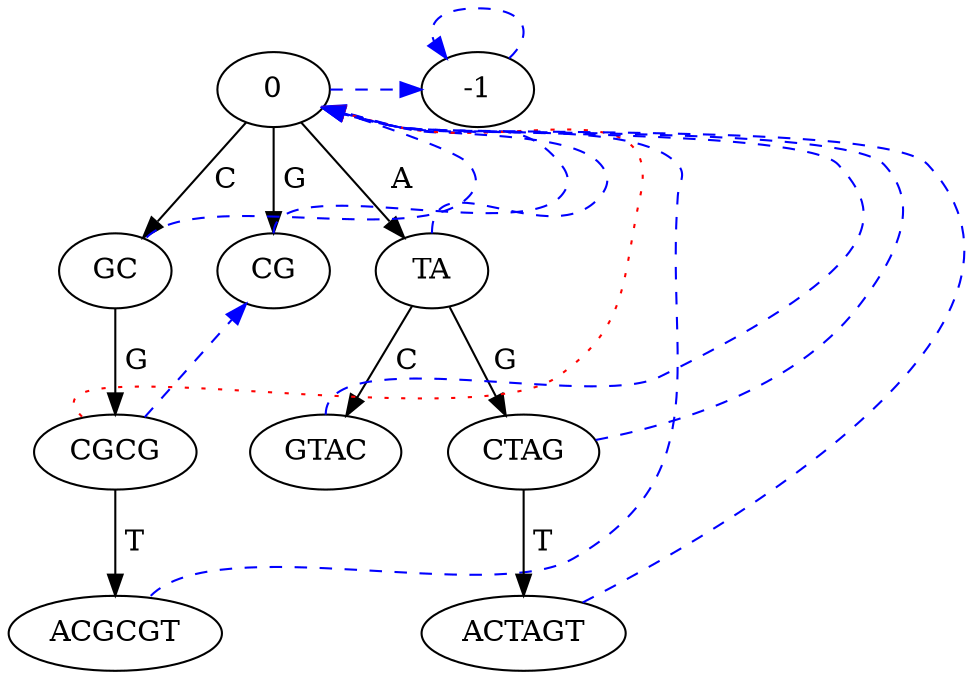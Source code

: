 digraph G {
    splines=true ; 
    
    0 -> GC [label=" C "]
    0 -> CG [label=" G "]
    0 -> TA [label="   A     "]
    GC -> CGCG [label=" G "]
    CGCG -> ACGCGT [label=" T "]
    TA -> GTAC [label=" C "]
    TA -> CTAG [label=" G   "]
    CTAG -> ACTAGT [label=" T "]
    
    
    GC:ne -> 0 [style="dashed", color="blue", constraint=false] ;
    CG:n -> 0 [style="dashed", color="blue", constraint=false] ;
    TA:n -> 0 [style="dashed", color="blue", constraint=false] ; 
    GTAC:n -> 0 [style="dashed", color="blue", constraint=false] ;
    CTAG -> 0 [style="dashed", color="blue", constraint=false] ;
    ACGCGT:ne -> 0 [style="dashed", color="blue", constraint=false] ;
    ACTAGT -> 0 [style="dashed", color="blue", constraint=false] ; 
    CGCG -> CG [style="dashed", color="blue", constraint=false] ;

    
    0 -> -1 [style="dashed", color="blue", constraint=false] ;
    -1:ne -> -1:nw [style="dashed", color="blue", constraint=false] ;

    CGCG:nw -> 0 [style="dotted", color="red", constraint=false] ;


    0 [ pos="1,4!" ];
    -1 [ pos="2,4!" ];
    CG [ pos="0,2!" ];
    GC [ pos="1,2!" ];
    TA [ pos="4,2!" ];
    CGCG [ pos="1,1!" ];
    GTAC [ pos="3,1!" ];
    CTAG [ pos="5,1!" ];
    ACGCGT [ pos="1,0!" ];
    ACTAGT [ pos="4,0!" ];

    sep=0.3 ; 
    nodesep=0.3 ;

}
